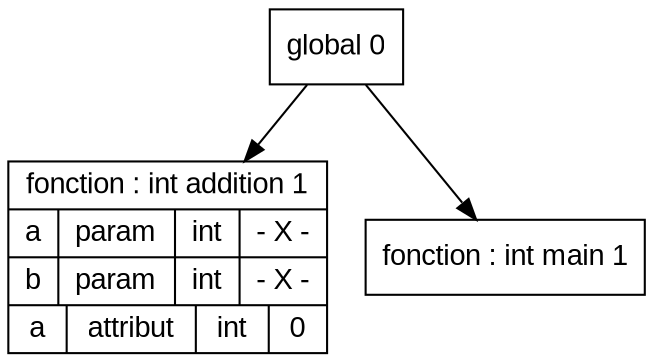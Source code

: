 digraph "tds"{

	node [fontname="Arial"];

	N1 [shape=record label="{ fonction : int addition 1
	| { a | param | int | - X - }
	| { b | param | int | - X - }
	| { a | attribut | int | 0 }
	}"];

	N2 [shape=record label="{ fonction : int main 1
	}"];

	N0 [shape=record label="{ global 0
	}"];


	N0 -> N1; 
	N0 -> N2; 
}
